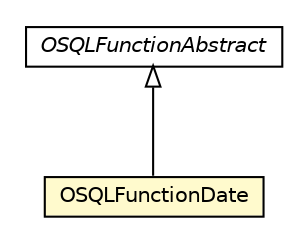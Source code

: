 #!/usr/local/bin/dot
#
# Class diagram 
# Generated by UMLGraph version R5_6-24-gf6e263 (http://www.umlgraph.org/)
#

digraph G {
	edge [fontname="Helvetica",fontsize=10,labelfontname="Helvetica",labelfontsize=10];
	node [fontname="Helvetica",fontsize=10,shape=plaintext];
	nodesep=0.25;
	ranksep=0.5;
	// com.orientechnologies.orient.core.sql.functions.OSQLFunctionAbstract
	c5851626 [label=<<table title="com.orientechnologies.orient.core.sql.functions.OSQLFunctionAbstract" border="0" cellborder="1" cellspacing="0" cellpadding="2" port="p" href="../OSQLFunctionAbstract.html">
		<tr><td><table border="0" cellspacing="0" cellpadding="1">
<tr><td align="center" balign="center"><font face="Helvetica-Oblique"> OSQLFunctionAbstract </font></td></tr>
		</table></td></tr>
		</table>>, URL="../OSQLFunctionAbstract.html", fontname="Helvetica", fontcolor="black", fontsize=10.0];
	// com.orientechnologies.orient.core.sql.functions.misc.OSQLFunctionDate
	c5851638 [label=<<table title="com.orientechnologies.orient.core.sql.functions.misc.OSQLFunctionDate" border="0" cellborder="1" cellspacing="0" cellpadding="2" port="p" bgcolor="lemonChiffon" href="./OSQLFunctionDate.html">
		<tr><td><table border="0" cellspacing="0" cellpadding="1">
<tr><td align="center" balign="center"> OSQLFunctionDate </td></tr>
		</table></td></tr>
		</table>>, URL="./OSQLFunctionDate.html", fontname="Helvetica", fontcolor="black", fontsize=10.0];
	//com.orientechnologies.orient.core.sql.functions.misc.OSQLFunctionDate extends com.orientechnologies.orient.core.sql.functions.OSQLFunctionAbstract
	c5851626:p -> c5851638:p [dir=back,arrowtail=empty];
}

